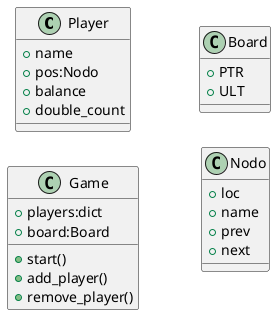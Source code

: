 @startuml
left to right direction

class Player{
+name
+pos:Nodo
+balance
+double_count
}
class Game{
+players:dict
+board:Board
+start()
+add_player()
+remove_player()
}
class Board{
+PTR
+ULT
}
class Nodo{
+loc
+name
+prev
+next
}